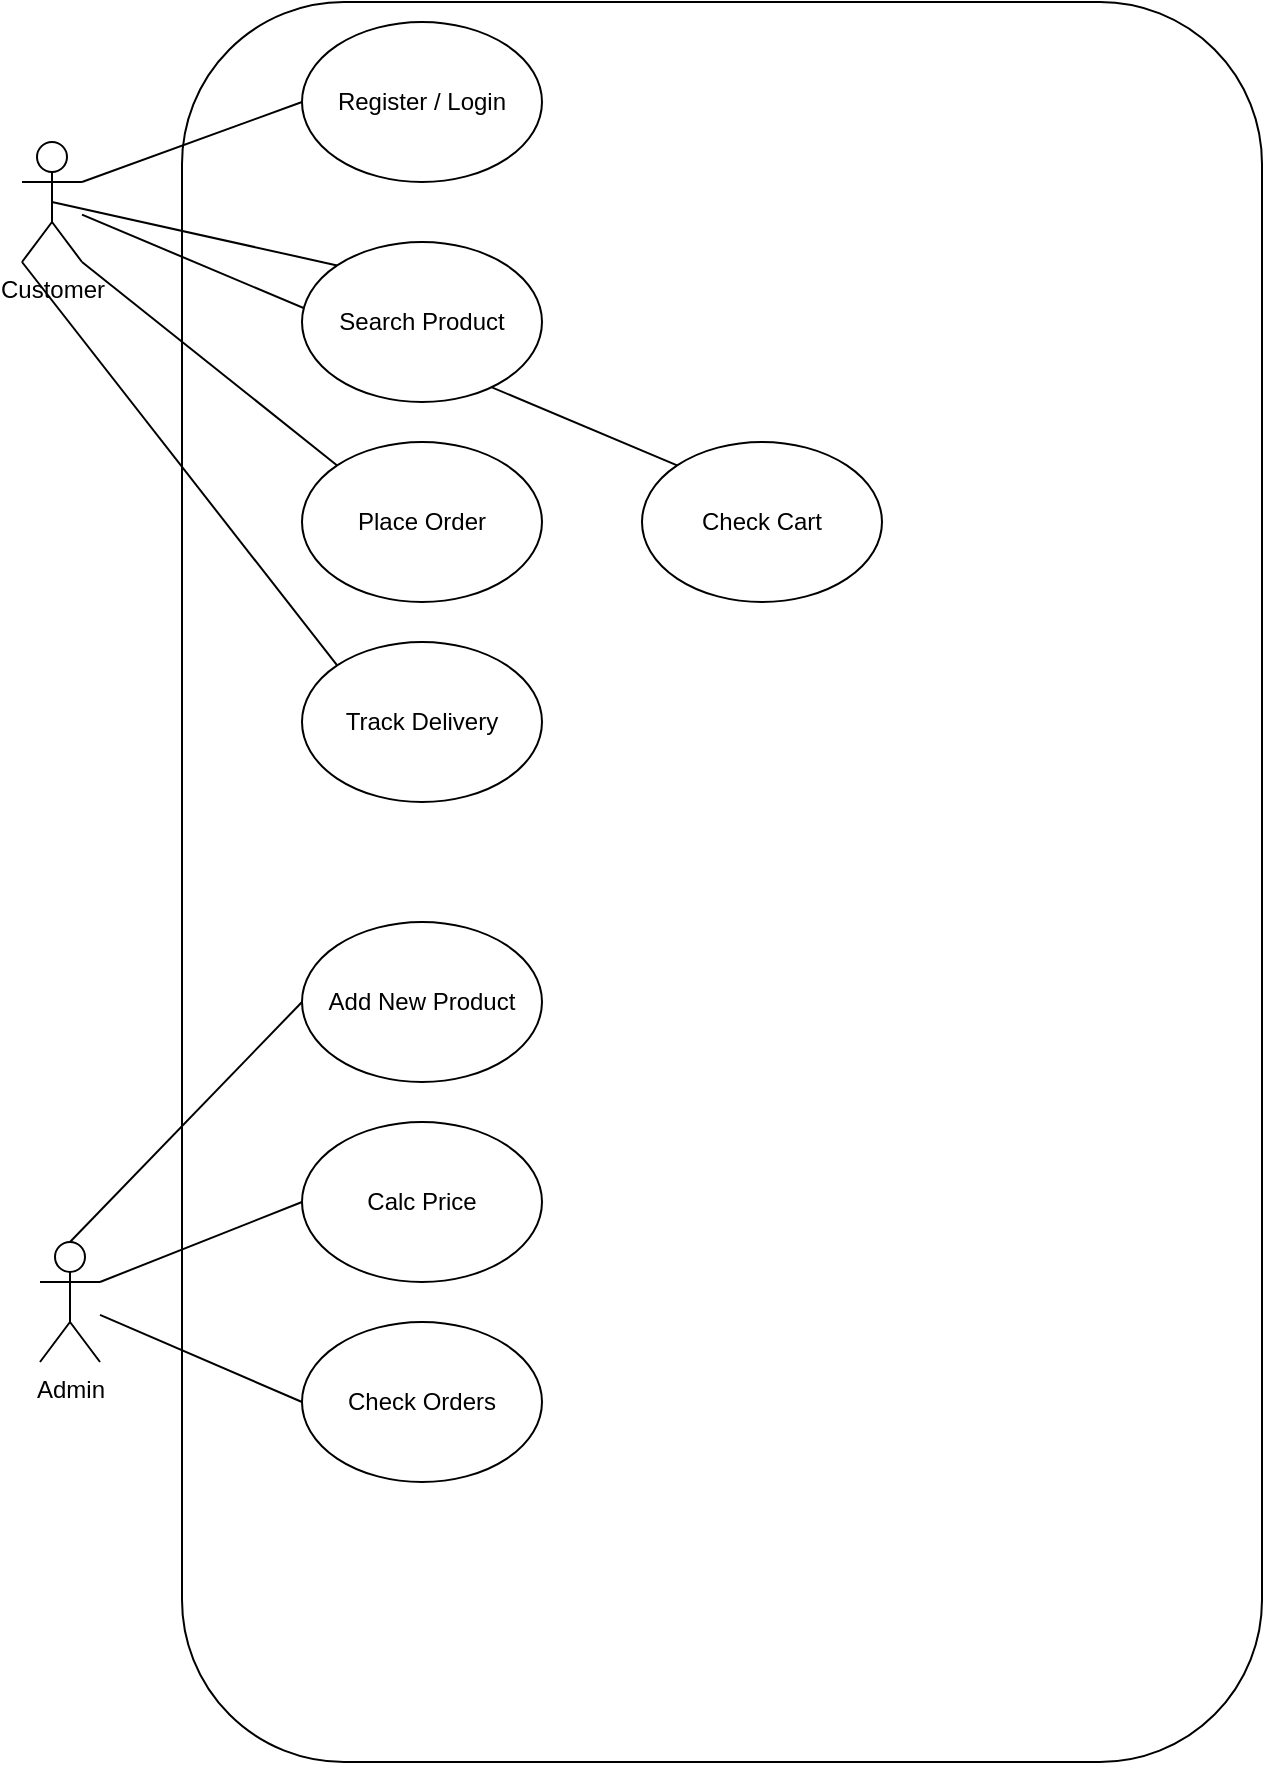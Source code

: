 <mxfile version="12.2.4" pages="1"><diagram id="pljWieRFx4PmJZhkPKXe" name="Page-1"><mxGraphModel dx="266" dy="216" grid="1" gridSize="10" guides="1" tooltips="1" connect="1" arrows="1" fold="1" page="1" pageScale="1" pageWidth="850" pageHeight="1100" math="0" shadow="0"><root><mxCell id="0"/><mxCell id="1" parent="0"/><mxCell id="6" value="" style="rounded=1;whiteSpace=wrap;html=1;" parent="1" vertex="1"><mxGeometry x="120" y="40" width="540" height="880" as="geometry"/></mxCell><mxCell id="7" value="Customer" style="shape=umlActor;verticalLabelPosition=bottom;labelBackgroundColor=#ffffff;verticalAlign=top;html=1;outlineConnect=0;" parent="1" vertex="1"><mxGeometry x="40" y="110" width="30" height="60" as="geometry"/></mxCell><mxCell id="8" value="Admin" style="shape=umlActor;verticalLabelPosition=bottom;labelBackgroundColor=#ffffff;verticalAlign=top;html=1;outlineConnect=0;" parent="1" vertex="1"><mxGeometry x="49" y="660" width="30" height="60" as="geometry"/></mxCell><mxCell id="11" value="Register / Login" style="ellipse;whiteSpace=wrap;html=1;" parent="1" vertex="1"><mxGeometry x="180" y="50" width="120" height="80" as="geometry"/></mxCell><mxCell id="14" value="Place Order" style="ellipse;whiteSpace=wrap;html=1;" parent="1" vertex="1"><mxGeometry x="180" y="260" width="120" height="80" as="geometry"/></mxCell><mxCell id="15" value="Track Delivery" style="ellipse;whiteSpace=wrap;html=1;" parent="1" vertex="1"><mxGeometry x="180" y="360" width="120" height="80" as="geometry"/></mxCell><mxCell id="17" value="Check Cart" style="ellipse;whiteSpace=wrap;html=1;" parent="1" vertex="1"><mxGeometry x="350" y="260" width="120" height="80" as="geometry"/></mxCell><mxCell id="18" value="Add New Product" style="ellipse;whiteSpace=wrap;html=1;" parent="1" vertex="1"><mxGeometry x="180" y="500" width="120" height="80" as="geometry"/></mxCell><mxCell id="19" value="Calc Price" style="ellipse;whiteSpace=wrap;html=1;" parent="1" vertex="1"><mxGeometry x="180" y="600" width="120" height="80" as="geometry"/></mxCell><mxCell id="20" value="Check Orders" style="ellipse;whiteSpace=wrap;html=1;" parent="1" vertex="1"><mxGeometry x="180" y="700" width="120" height="80" as="geometry"/></mxCell><mxCell id="21" value="" style="endArrow=none;html=1;entryX=0;entryY=0.5;entryDx=0;entryDy=0;" parent="1" target="19" edge="1"><mxGeometry width="50" height="50" relative="1" as="geometry"><mxPoint x="79" y="680" as="sourcePoint"/><mxPoint x="129" y="630" as="targetPoint"/></mxGeometry></mxCell><mxCell id="22" value="" style="endArrow=none;html=1;entryX=0;entryY=0.5;entryDx=0;entryDy=0;" parent="1" source="8" target="20" edge="1"><mxGeometry width="50" height="50" relative="1" as="geometry"><mxPoint x="100" y="730" as="sourcePoint"/><mxPoint x="150" y="680" as="targetPoint"/></mxGeometry></mxCell><mxCell id="23" value="" style="endArrow=none;html=1;entryX=0;entryY=0.5;entryDx=0;entryDy=0;exitX=0.5;exitY=0;exitDx=0;exitDy=0;exitPerimeter=0;" parent="1" source="8" target="18" edge="1"><mxGeometry width="50" height="50" relative="1" as="geometry"><mxPoint x="130" y="710" as="sourcePoint"/><mxPoint x="180" y="660" as="targetPoint"/></mxGeometry></mxCell><mxCell id="24" value="" style="endArrow=none;html=1;entryX=0;entryY=0.5;entryDx=0;entryDy=0;" parent="1" target="11" edge="1"><mxGeometry width="50" height="50" relative="1" as="geometry"><mxPoint x="70" y="130" as="sourcePoint"/><mxPoint x="120" y="80" as="targetPoint"/></mxGeometry></mxCell><mxCell id="25" value="" style="endArrow=none;html=1;entryX=0;entryY=0;entryDx=0;entryDy=0;" parent="1" target="12" edge="1"><mxGeometry width="50" height="50" relative="1" as="geometry"><mxPoint x="55" y="140" as="sourcePoint"/><mxPoint x="105" y="90.0" as="targetPoint"/></mxGeometry></mxCell><mxCell id="26" value="" style="endArrow=none;html=1;entryX=0;entryY=0;entryDx=0;entryDy=0;" parent="1" target="14" edge="1"><mxGeometry width="50" height="50" relative="1" as="geometry"><mxPoint x="70" y="170" as="sourcePoint"/><mxPoint x="120" y="120.0" as="targetPoint"/></mxGeometry></mxCell><mxCell id="27" value="" style="endArrow=none;html=1;entryX=0;entryY=0;entryDx=0;entryDy=0;" parent="1" target="15" edge="1"><mxGeometry width="50" height="50" relative="1" as="geometry"><mxPoint x="40" y="170" as="sourcePoint"/><mxPoint x="90" y="120.0" as="targetPoint"/></mxGeometry></mxCell><mxCell id="28" value="" style="endArrow=none;html=1;entryX=0;entryY=0;entryDx=0;entryDy=0;" parent="1" source="7" target="17" edge="1"><mxGeometry width="50" height="50" relative="1" as="geometry"><mxPoint x="135" y="220" as="sourcePoint"/><mxPoint x="185" y="170.0" as="targetPoint"/></mxGeometry></mxCell><mxCell id="12" value="Search Product" style="ellipse;whiteSpace=wrap;html=1;" parent="1" vertex="1"><mxGeometry x="180" y="160" width="120" height="80" as="geometry"/></mxCell></root></mxGraphModel></diagram></mxfile>